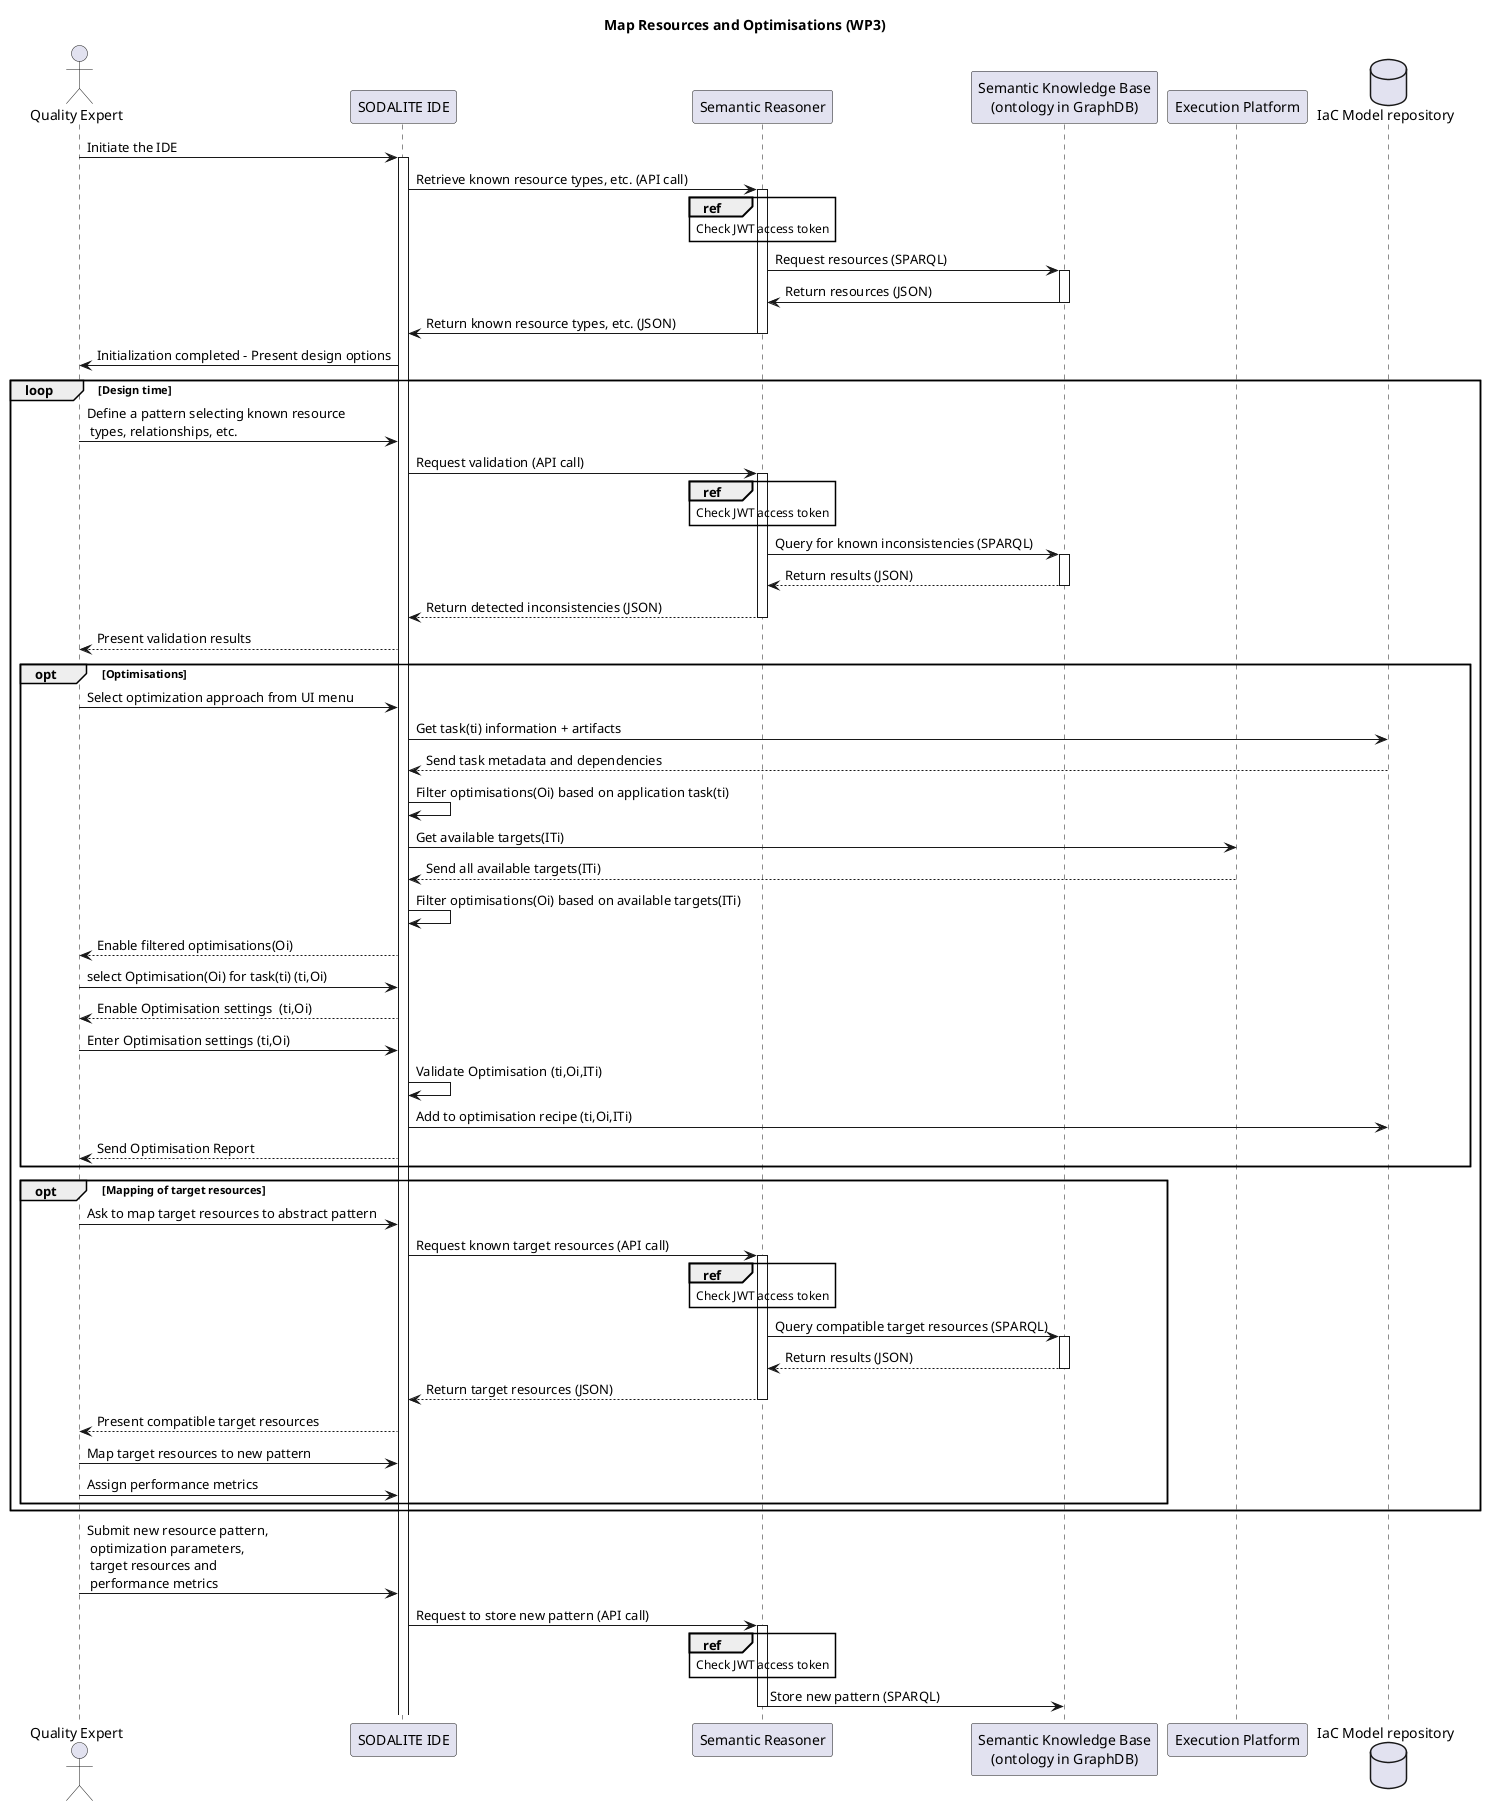 @startuml

title Map Resources and Optimisations (WP3)

actor "Quality Expert" as qe
participant "SODALITE IDE" as ide
participant "Semantic Reasoner" as reasoner
participant "Semantic Knowledge Base\n(ontology in GraphDB)" as ontology
participant "Execution Platform" as res
database "IaC Model repository" as iac

qe->ide: Initiate the IDE
activate ide
ide->reasoner: Retrieve known resource types, etc. (API call)
activate reasoner
ref over reasoner: Check JWT access token
reasoner->ontology: Request resources (SPARQL)
activate ontology
ontology->reasoner: Return resources (JSON)
deactivate ontology
reasoner->ide: Return known resource types, etc. (JSON)
deactivate reasoner
ide->qe: Initialization completed - Present design options

loop Design time
    qe->ide: Define a pattern selecting known resource\n types, relationships, etc.
    ide->reasoner: Request validation (API call)
    activate reasoner
    ref over reasoner: Check JWT access token
    reasoner->ontology: Query for known inconsistencies (SPARQL)
    activate ontology
    ontology-->reasoner: Return results (JSON)
    deactivate ontology
    reasoner-->ide: Return detected inconsistencies (JSON)
    deactivate reasoner
    ide-->qe: Present validation results

    opt Optimisations
        qe->ide: Select optimization approach from UI menu
        ide->iac: Get task(ti) information + artifacts
        iac-->ide: Send task metadata and dependencies
        ide->ide: Filter optimisations(Oi) based on application task(ti)
        ide->res: Get available targets(ITi)
        res-->ide: Send all available targets(ITi)
        ide->ide: Filter optimisations(Oi) based on available targets(ITi)
        ide-->qe: Enable filtered optimisations(Oi)
        qe->ide: select Optimisation(Oi) for task(ti) (ti,Oi)
        ide --> qe:  Enable Optimisation settings  (ti,Oi)
        qe  -> ide: Enter Optimisation settings (ti,Oi)
        ide -> ide: Validate Optimisation (ti,Oi,ITi)
        ide -> iac: Add to optimisation recipe (ti,Oi,ITi)
        ide --> qe:  Send Optimisation Report
    end

    opt Mapping of target resources
        qe->ide: Ask to map target resources to abstract pattern
        ide->reasoner: Request known target resources (API call)
        activate reasoner
        ref over reasoner: Check JWT access token
        reasoner->ontology: Query compatible target resources (SPARQL)
        activate ontology
        ontology-->reasoner: Return results (JSON)
        deactivate ontology
        reasoner-->ide: Return target resources (JSON)
        deactivate reasoner
        ide-->qe: Present compatible target resources
        qe->ide: Map target resources to new pattern
        qe->ide: Assign performance metrics
    end
end

qe->ide: Submit new resource pattern,\n optimization parameters,\n target resources and\n performance metrics
ide->reasoner: Request to store new pattern (API call)
activate reasoner
ref over reasoner: Check JWT access token
reasoner->ontology: Store new pattern (SPARQL)
deactivate reasoner

@enduml
